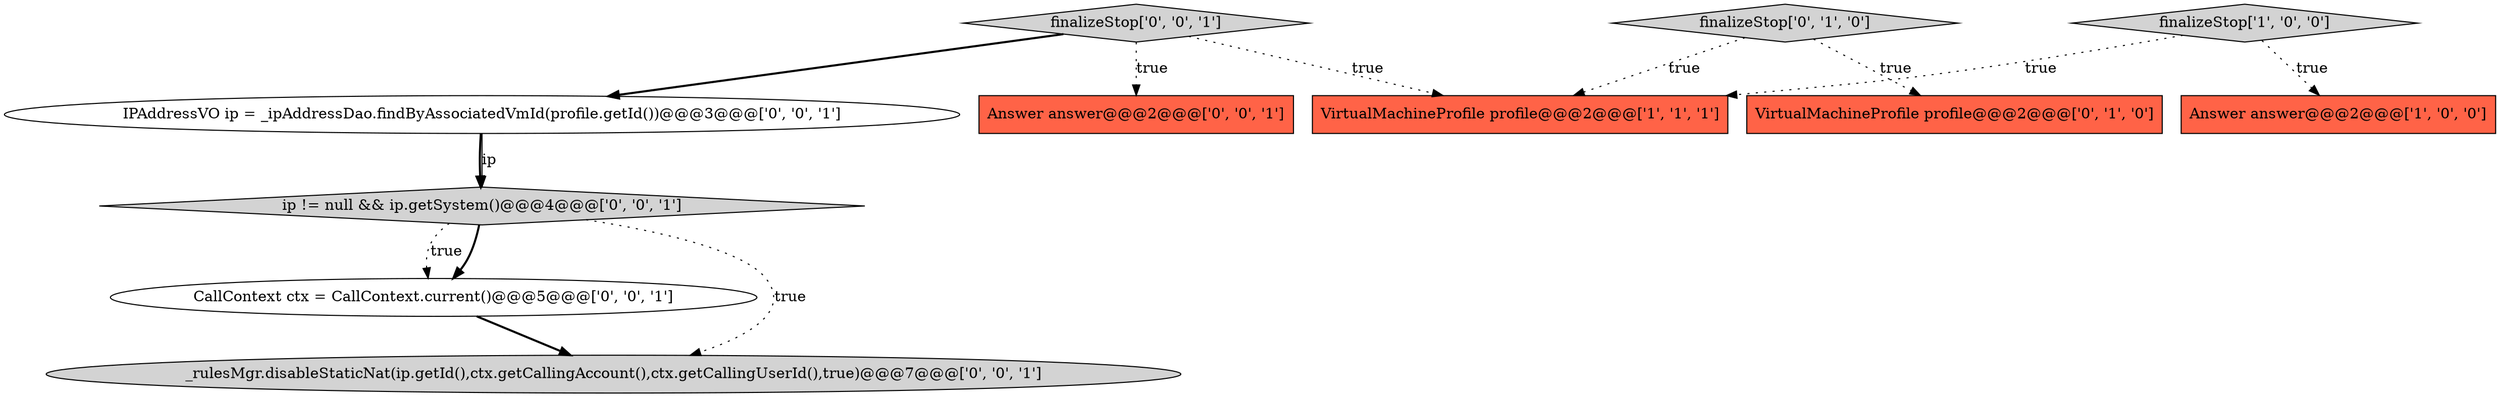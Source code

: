 digraph {
6 [style = filled, label = "CallContext ctx = CallContext.current()@@@5@@@['0', '0', '1']", fillcolor = white, shape = ellipse image = "AAA0AAABBB3BBB"];
9 [style = filled, label = "_rulesMgr.disableStaticNat(ip.getId(),ctx.getCallingAccount(),ctx.getCallingUserId(),true)@@@7@@@['0', '0', '1']", fillcolor = lightgray, shape = ellipse image = "AAA0AAABBB3BBB"];
2 [style = filled, label = "VirtualMachineProfile profile@@@2@@@['1', '1', '1']", fillcolor = tomato, shape = box image = "AAA0AAABBB1BBB"];
4 [style = filled, label = "finalizeStop['0', '1', '0']", fillcolor = lightgray, shape = diamond image = "AAA0AAABBB2BBB"];
7 [style = filled, label = "ip != null && ip.getSystem()@@@4@@@['0', '0', '1']", fillcolor = lightgray, shape = diamond image = "AAA0AAABBB3BBB"];
5 [style = filled, label = "finalizeStop['0', '0', '1']", fillcolor = lightgray, shape = diamond image = "AAA0AAABBB3BBB"];
1 [style = filled, label = "Answer answer@@@2@@@['1', '0', '0']", fillcolor = tomato, shape = box image = "AAA0AAABBB1BBB"];
10 [style = filled, label = "IPAddressVO ip = _ipAddressDao.findByAssociatedVmId(profile.getId())@@@3@@@['0', '0', '1']", fillcolor = white, shape = ellipse image = "AAA0AAABBB3BBB"];
8 [style = filled, label = "Answer answer@@@2@@@['0', '0', '1']", fillcolor = tomato, shape = box image = "AAA0AAABBB3BBB"];
0 [style = filled, label = "finalizeStop['1', '0', '0']", fillcolor = lightgray, shape = diamond image = "AAA0AAABBB1BBB"];
3 [style = filled, label = "VirtualMachineProfile profile@@@2@@@['0', '1', '0']", fillcolor = tomato, shape = box image = "AAA0AAABBB2BBB"];
0->2 [style = dotted, label="true"];
5->8 [style = dotted, label="true"];
10->7 [style = bold, label=""];
10->7 [style = solid, label="ip"];
7->6 [style = bold, label=""];
0->1 [style = dotted, label="true"];
4->3 [style = dotted, label="true"];
5->10 [style = bold, label=""];
7->9 [style = dotted, label="true"];
5->2 [style = dotted, label="true"];
4->2 [style = dotted, label="true"];
6->9 [style = bold, label=""];
7->6 [style = dotted, label="true"];
}
